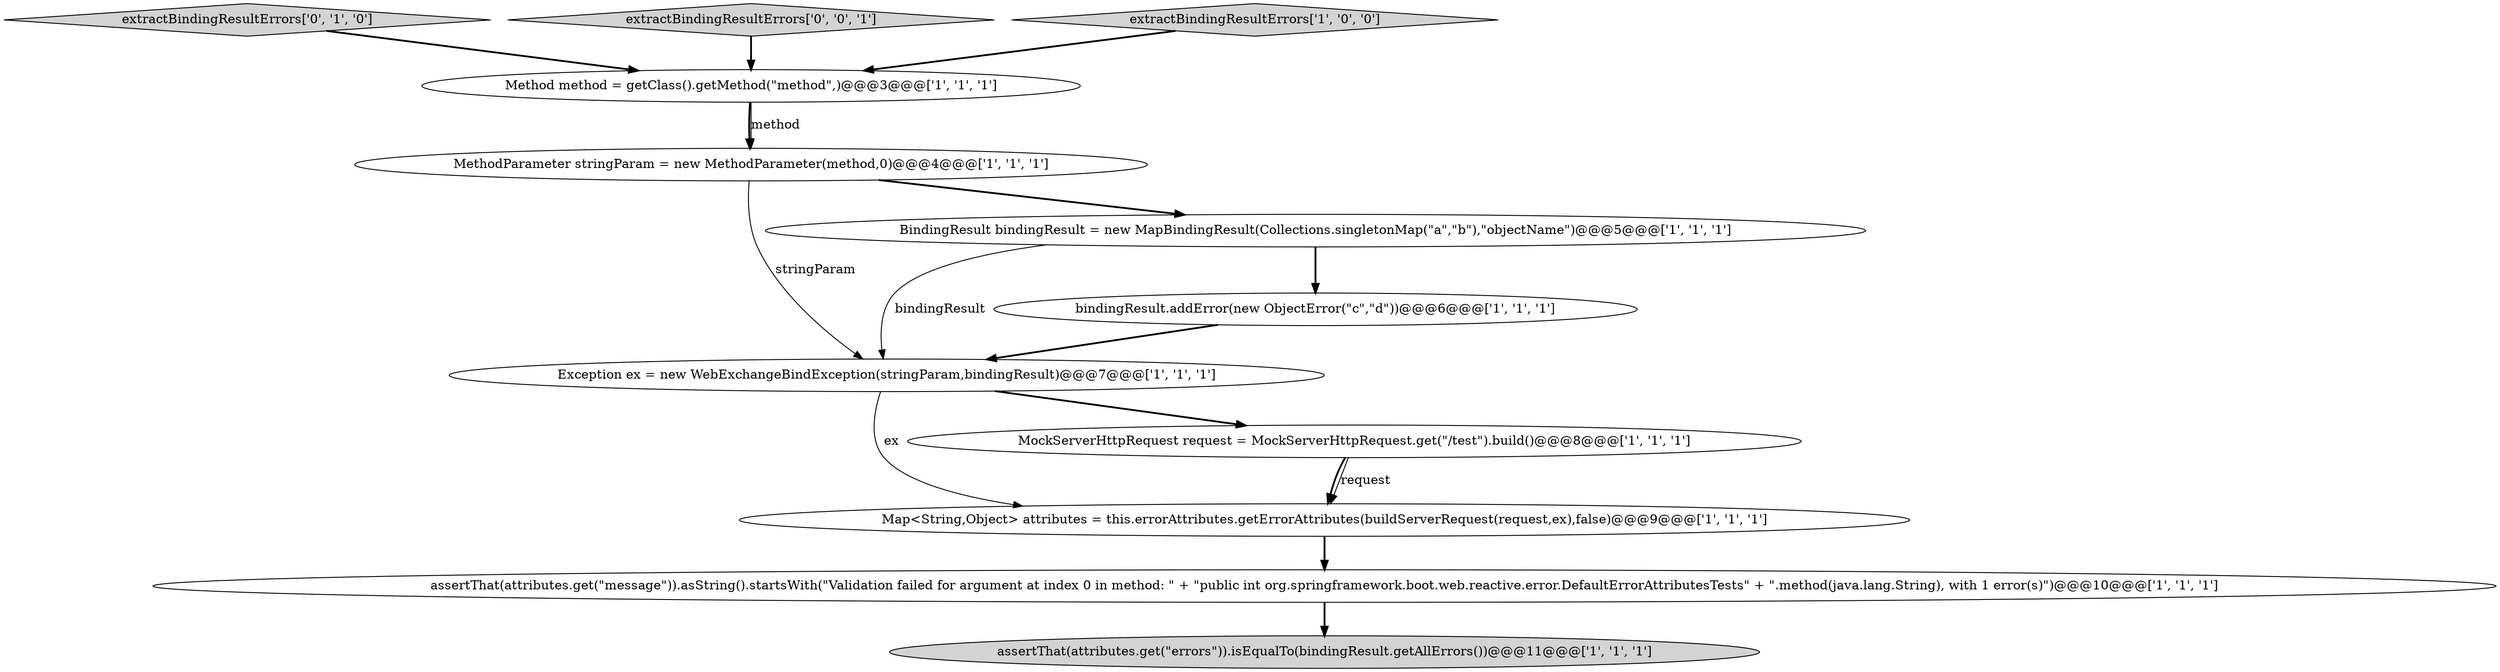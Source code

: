 digraph {
10 [style = filled, label = "extractBindingResultErrors['0', '1', '0']", fillcolor = lightgray, shape = diamond image = "AAA0AAABBB2BBB"];
4 [style = filled, label = "Exception ex = new WebExchangeBindException(stringParam,bindingResult)@@@7@@@['1', '1', '1']", fillcolor = white, shape = ellipse image = "AAA0AAABBB1BBB"];
3 [style = filled, label = "Map<String,Object> attributes = this.errorAttributes.getErrorAttributes(buildServerRequest(request,ex),false)@@@9@@@['1', '1', '1']", fillcolor = white, shape = ellipse image = "AAA0AAABBB1BBB"];
8 [style = filled, label = "bindingResult.addError(new ObjectError(\"c\",\"d\"))@@@6@@@['1', '1', '1']", fillcolor = white, shape = ellipse image = "AAA0AAABBB1BBB"];
11 [style = filled, label = "extractBindingResultErrors['0', '0', '1']", fillcolor = lightgray, shape = diamond image = "AAA0AAABBB3BBB"];
6 [style = filled, label = "MethodParameter stringParam = new MethodParameter(method,0)@@@4@@@['1', '1', '1']", fillcolor = white, shape = ellipse image = "AAA0AAABBB1BBB"];
9 [style = filled, label = "MockServerHttpRequest request = MockServerHttpRequest.get(\"/test\").build()@@@8@@@['1', '1', '1']", fillcolor = white, shape = ellipse image = "AAA0AAABBB1BBB"];
2 [style = filled, label = "assertThat(attributes.get(\"message\")).asString().startsWith(\"Validation failed for argument at index 0 in method: \" + \"public int org.springframework.boot.web.reactive.error.DefaultErrorAttributesTests\" + \".method(java.lang.String), with 1 error(s)\")@@@10@@@['1', '1', '1']", fillcolor = white, shape = ellipse image = "AAA0AAABBB1BBB"];
1 [style = filled, label = "BindingResult bindingResult = new MapBindingResult(Collections.singletonMap(\"a\",\"b\"),\"objectName\")@@@5@@@['1', '1', '1']", fillcolor = white, shape = ellipse image = "AAA0AAABBB1BBB"];
5 [style = filled, label = "assertThat(attributes.get(\"errors\")).isEqualTo(bindingResult.getAllErrors())@@@11@@@['1', '1', '1']", fillcolor = lightgray, shape = ellipse image = "AAA0AAABBB1BBB"];
0 [style = filled, label = "Method method = getClass().getMethod(\"method\",)@@@3@@@['1', '1', '1']", fillcolor = white, shape = ellipse image = "AAA0AAABBB1BBB"];
7 [style = filled, label = "extractBindingResultErrors['1', '0', '0']", fillcolor = lightgray, shape = diamond image = "AAA0AAABBB1BBB"];
4->9 [style = bold, label=""];
6->1 [style = bold, label=""];
9->3 [style = bold, label=""];
6->4 [style = solid, label="stringParam"];
2->5 [style = bold, label=""];
7->0 [style = bold, label=""];
11->0 [style = bold, label=""];
1->8 [style = bold, label=""];
9->3 [style = solid, label="request"];
8->4 [style = bold, label=""];
3->2 [style = bold, label=""];
0->6 [style = bold, label=""];
1->4 [style = solid, label="bindingResult"];
10->0 [style = bold, label=""];
0->6 [style = solid, label="method"];
4->3 [style = solid, label="ex"];
}
